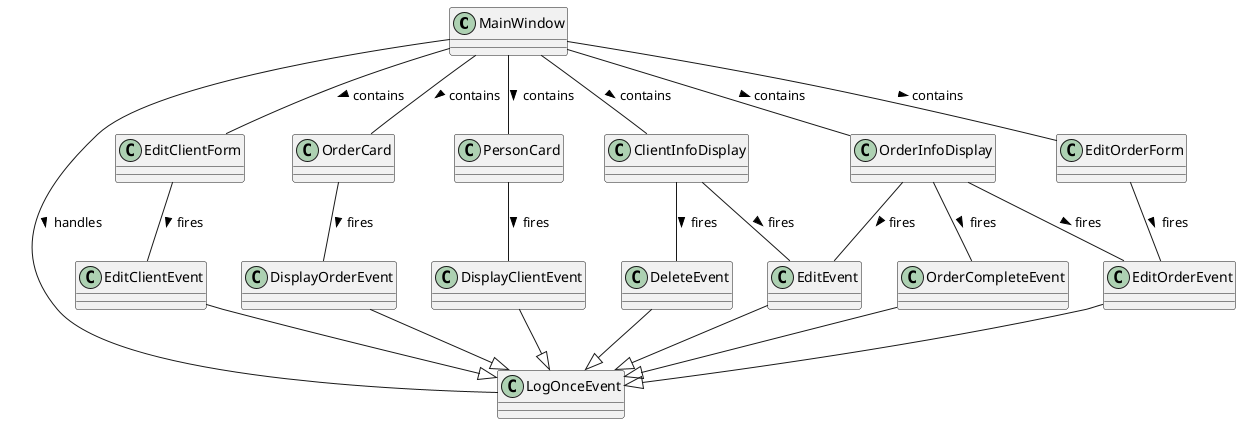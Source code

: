 @startuml

class MainWindow
class EditClientForm
class OrderCard
class PersonCard
class ClientInfoDisplay
class OrderInfoDisplay
class EditClientEvent
class EditOrderEvent
class DisplayOrderEvent
class DisplayClientEvent
class EditEvent
class DeleteEvent
class EditOrderEvent
class OrderCompleteEvent
class LogOnceEvent

MainWindow - LogOnceEvent : handles >
MainWindow -- EditClientForm : contains >
MainWindow -- EditOrderForm : contains >
MainWindow -- OrderCard : contains >
MainWindow -- PersonCard : contains >
MainWindow -- ClientInfoDisplay : contains >
MainWindow -- OrderInfoDisplay : contains >
EditClientForm -- EditClientEvent : fires >
EditOrderForm -- EditOrderEvent : fires >
OrderCard -- DisplayOrderEvent : fires >
PersonCard -- DisplayClientEvent : fires >
ClientInfoDisplay -- EditEvent : fires >
ClientInfoDisplay -- DeleteEvent : fires >
OrderInfoDisplay -- EditOrderEvent : fires >
OrderInfoDisplay -- OrderCompleteEvent : fires >
OrderInfoDisplay -- EditEvent : fires >
EditClientEvent --|> LogOnceEvent
EditOrderEvent --|> LogOnceEvent
DisplayOrderEvent --|> LogOnceEvent
DisplayClientEvent --|> LogOnceEvent
EditEvent --|> LogOnceEvent
DeleteEvent --|> LogOnceEvent
OrderCompleteEvent --|> LogOnceEvent

@enduml